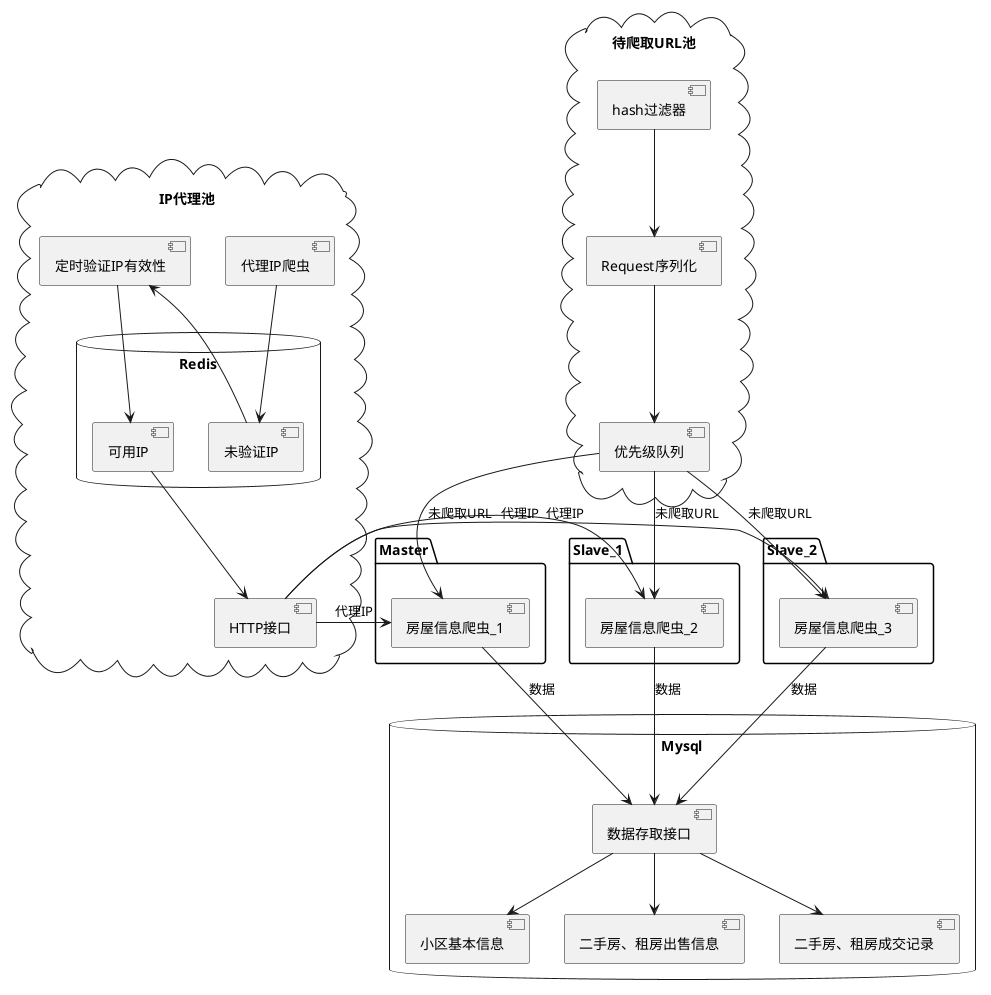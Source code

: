 @startuml
package "Master" {
  [房屋信息爬虫_1]
}

package "Slave_1" {
  [房屋信息爬虫_2]
}

package "Slave_2" {
  [房屋信息爬虫_3]
}

cloud "待爬取URL池" {
  [hash过滤器]
  [Request序列化]
  [优先级队列]
}

cloud "IP代理池" {
  [代理IP爬虫]
  [定时验证IP有效性]
  database "Redis" {
    [未验证IP]
    [可用IP]
  }
  [HTTP接口]
}


database "Mysql" {
  [数据存取接口]
  [小区基本信息]
  [二手房、租房出售信息]
  [二手房、租房成交记录]
}  

[hash过滤器] -down-> [Request序列化]
[Request序列化] -down-> [优先级队列]

[房屋信息爬虫_1] <-left- [HTTP接口] : 代理IP
[房屋信息爬虫_2] <-left- [HTTP接口] : 代理IP
[房屋信息爬虫_3] <-left- [HTTP接口] : 代理IP

[房屋信息爬虫_1] <-up- [优先级队列] : 未爬取URL
[房屋信息爬虫_2] <-up- [优先级队列] : 未爬取URL
[房屋信息爬虫_3] <-up- [优先级队列] : 未爬取URL

[房屋信息爬虫_1] -down-> [数据存取接口] : 数据
[房屋信息爬虫_2] -down-> [数据存取接口] : 数据
[房屋信息爬虫_3] -down-> [数据存取接口] : 数据

[数据存取接口]  -down-> [小区基本信息]
[数据存取接口]  -down-> [二手房、租房出售信息]
[数据存取接口]  -down-> [二手房、租房成交记录]

[代理IP爬虫] --> [未验证IP]
[未验证IP] --> [定时验证IP有效性]
[定时验证IP有效性] --> [可用IP]
[可用IP] -down-> [HTTP接口]
@enduml
